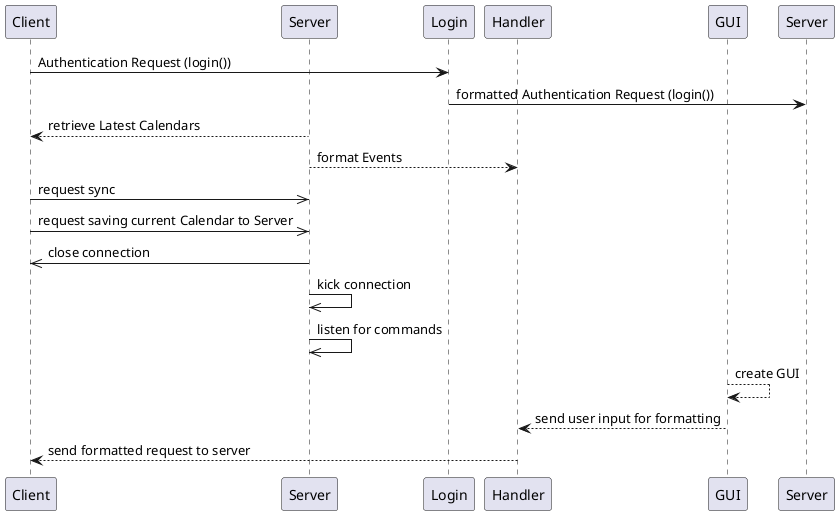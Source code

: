 @startuml

skinparam Shadowing false

participant Client as C
participant Server as S
participant Login as auth
participant Handler as H
participant GUI as G

C -> auth: Authentication Request (login())
auth -> Server: formatted Authentication Request (login())
S --> C: retrieve Latest Calendars
S --> H: format Events
C ->> S: request sync
C ->> S: request saving current Calendar to Server
S ->> C: close connection
S ->> S: kick connection
S ->> S: listen for commands
G --> G: create GUI
G --> H: send user input for formatting
H --> C: send formatted request to server 

'!include ../../plantuml-styles/ae-copyright-footer.txt
@enduml
